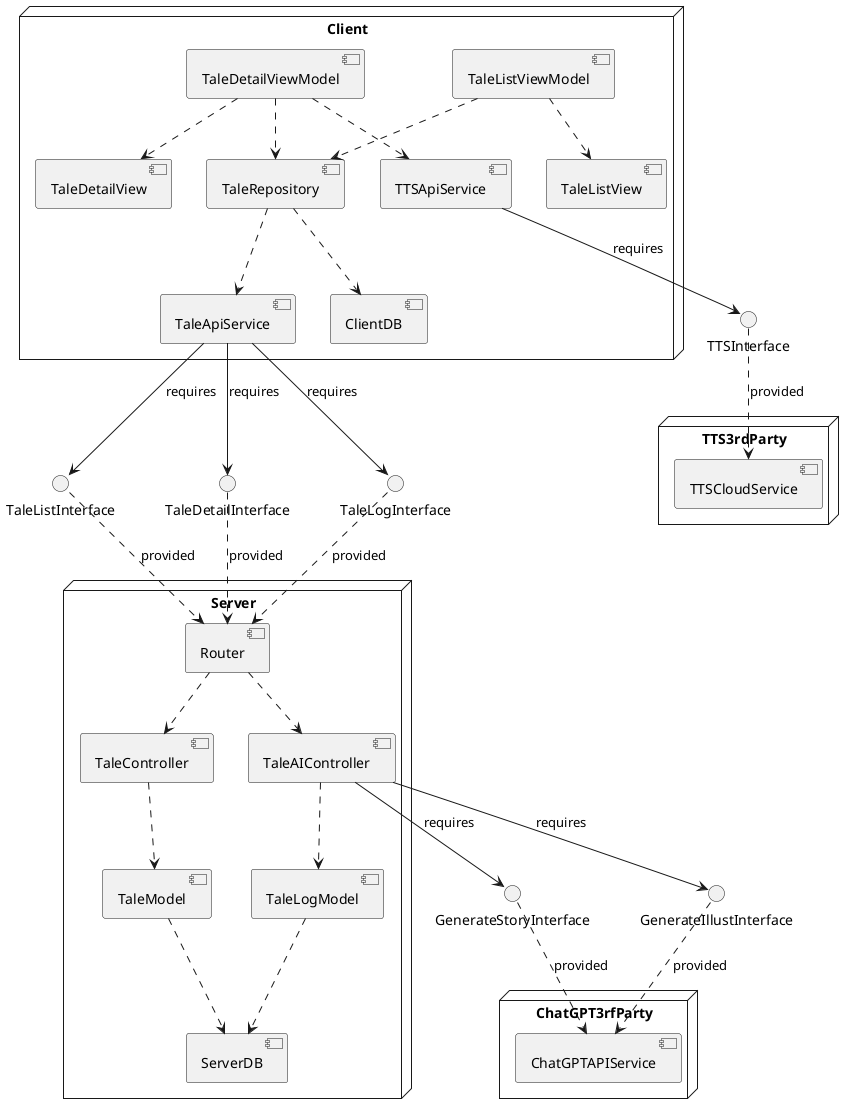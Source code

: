 @startuml lv2_component

node Client{
    
    component TaleRepository
    component TaleApiService
    component TTSApiService

    component TaleListViewModel
    component TaleDetailViewModel


    component TaleListView
    component TaleDetailView

    component ClientDB
}



node Server {
    component Router
    component TaleController
    component TaleAIController
    component TaleModel
    component TaleLogModel
    component ServerDB
}

node TTS3rdParty {
    component TTSCloudService
}

node ChatGPT3rfParty {
    component ChatGPTAPIService
}

interface TaleListInterface
interface TaleDetailInterface
interface TaleLogInterface
interface TTSInterface

interface GenerateStoryInterface
interface GenerateIllustInterface


Router ..> TaleController
TaleController ..> TaleModel
TaleModel ..> ServerDB

Router ..> TaleAIController
TaleAIController ..> TaleLogModel
TaleLogModel ..> ServerDB

TaleAIController --> GenerateStoryInterface : requires
TaleAIController --> GenerateIllustInterface : requires
GenerateStoryInterface ..> ChatGPTAPIService : provided
GenerateIllustInterface ..> ChatGPTAPIService : provided

TaleRepository ..> ClientDB
TaleRepository ..> TaleApiService
TaleDetailViewModel ..> TTSApiService

TaleListViewModel ..> TaleRepository
TaleDetailViewModel ..> TaleRepository

TaleListViewModel ..> TaleListView
TaleDetailViewModel ..> TaleDetailView


TTSInterface ..> TTSCloudService : provided
TTSApiService --> TTSInterface : requires

TaleListInterface ..> Router : provided
TaleDetailInterface ..> Router : provided
TaleLogInterface ..> Router : provided
TaleApiService --> TaleListInterface : requires
TaleApiService --> TaleDetailInterface : requires
TaleApiService --> TaleLogInterface : requires


@enduml


